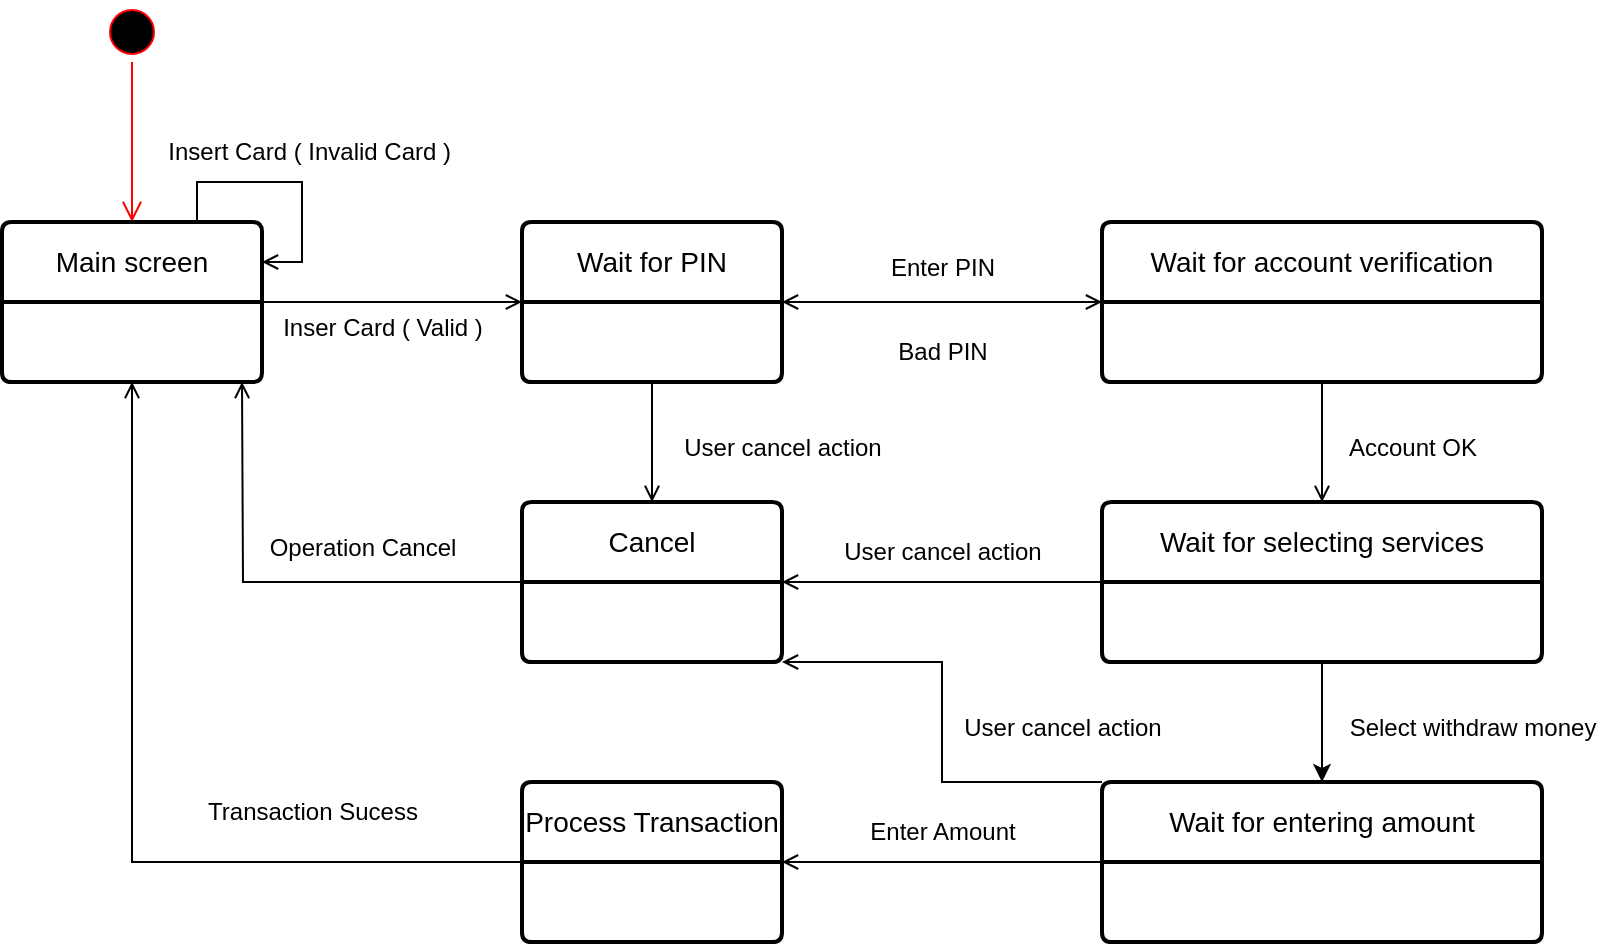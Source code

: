 <mxfile version="28.2.3">
  <diagram name="Page-1" id="-6pM2tXbxNIwOpijwXQx">
    <mxGraphModel dx="1244" dy="714" grid="1" gridSize="10" guides="1" tooltips="1" connect="1" arrows="1" fold="1" page="1" pageScale="1" pageWidth="850" pageHeight="1100" math="0" shadow="0">
      <root>
        <mxCell id="0" />
        <mxCell id="1" parent="0" />
        <mxCell id="qg7lr1xRJvm0EPIztxWO-1" value="" style="ellipse;html=1;shape=startState;fillColor=#000000;strokeColor=#ff0000;" parent="1" vertex="1">
          <mxGeometry x="120" y="80" width="30" height="30" as="geometry" />
        </mxCell>
        <mxCell id="qg7lr1xRJvm0EPIztxWO-2" value="" style="edgeStyle=orthogonalEdgeStyle;html=1;verticalAlign=bottom;endArrow=open;endSize=8;strokeColor=#ff0000;rounded=0;" parent="1" source="qg7lr1xRJvm0EPIztxWO-1" edge="1">
          <mxGeometry relative="1" as="geometry">
            <mxPoint x="135" y="190" as="targetPoint" />
          </mxGeometry>
        </mxCell>
        <mxCell id="qg7lr1xRJvm0EPIztxWO-13" style="edgeStyle=orthogonalEdgeStyle;rounded=0;orthogonalLoop=1;jettySize=auto;html=1;entryX=0;entryY=0.5;entryDx=0;entryDy=0;endArrow=open;endFill=0;" parent="1" source="qg7lr1xRJvm0EPIztxWO-3" target="qg7lr1xRJvm0EPIztxWO-7" edge="1">
          <mxGeometry relative="1" as="geometry" />
        </mxCell>
        <mxCell id="qg7lr1xRJvm0EPIztxWO-3" value="Main screen" style="swimlane;childLayout=stackLayout;horizontal=1;startSize=40;horizontalStack=0;rounded=1;fontSize=14;fontStyle=0;strokeWidth=2;resizeParent=0;resizeLast=1;shadow=0;dashed=0;align=center;arcSize=4;whiteSpace=wrap;html=1;" parent="1" vertex="1">
          <mxGeometry x="70" y="190" width="130" height="80" as="geometry" />
        </mxCell>
        <mxCell id="qg7lr1xRJvm0EPIztxWO-5" style="edgeStyle=orthogonalEdgeStyle;rounded=0;orthogonalLoop=1;jettySize=auto;html=1;entryX=0.75;entryY=0;entryDx=0;entryDy=0;startArrow=open;startFill=0;endArrow=none;endFill=0;exitX=1;exitY=0.25;exitDx=0;exitDy=0;" parent="1" source="qg7lr1xRJvm0EPIztxWO-3" target="qg7lr1xRJvm0EPIztxWO-3" edge="1">
          <mxGeometry relative="1" as="geometry">
            <Array as="points">
              <mxPoint x="220" y="210" />
              <mxPoint x="220" y="170" />
              <mxPoint x="168" y="170" />
            </Array>
          </mxGeometry>
        </mxCell>
        <mxCell id="qg7lr1xRJvm0EPIztxWO-6" value="Insert Card ( Invalid Card )&amp;nbsp;" style="text;html=1;align=center;verticalAlign=middle;resizable=0;points=[];autosize=1;strokeColor=none;fillColor=none;" parent="1" vertex="1">
          <mxGeometry x="140" y="140" width="170" height="30" as="geometry" />
        </mxCell>
        <mxCell id="qg7lr1xRJvm0EPIztxWO-15" style="edgeStyle=orthogonalEdgeStyle;rounded=0;orthogonalLoop=1;jettySize=auto;html=1;entryX=0;entryY=0.5;entryDx=0;entryDy=0;startArrow=open;startFill=0;endArrow=open;endFill=0;" parent="1" source="qg7lr1xRJvm0EPIztxWO-7" target="qg7lr1xRJvm0EPIztxWO-8" edge="1">
          <mxGeometry relative="1" as="geometry" />
        </mxCell>
        <mxCell id="qg7lr1xRJvm0EPIztxWO-24" style="edgeStyle=orthogonalEdgeStyle;rounded=0;orthogonalLoop=1;jettySize=auto;html=1;entryX=0.5;entryY=0;entryDx=0;entryDy=0;endArrow=open;endFill=0;" parent="1" source="qg7lr1xRJvm0EPIztxWO-7" target="qg7lr1xRJvm0EPIztxWO-11" edge="1">
          <mxGeometry relative="1" as="geometry" />
        </mxCell>
        <mxCell id="qg7lr1xRJvm0EPIztxWO-7" value="Wait for PIN" style="swimlane;childLayout=stackLayout;horizontal=1;startSize=40;horizontalStack=0;rounded=1;fontSize=14;fontStyle=0;strokeWidth=2;resizeParent=0;resizeLast=1;shadow=0;dashed=0;align=center;arcSize=4;whiteSpace=wrap;html=1;" parent="1" vertex="1">
          <mxGeometry x="330" y="190" width="130" height="80" as="geometry" />
        </mxCell>
        <mxCell id="qg7lr1xRJvm0EPIztxWO-18" style="edgeStyle=orthogonalEdgeStyle;rounded=0;orthogonalLoop=1;jettySize=auto;html=1;entryX=0.5;entryY=0;entryDx=0;entryDy=0;endArrow=open;endFill=0;" parent="1" source="qg7lr1xRJvm0EPIztxWO-8" target="qg7lr1xRJvm0EPIztxWO-9" edge="1">
          <mxGeometry relative="1" as="geometry" />
        </mxCell>
        <mxCell id="qg7lr1xRJvm0EPIztxWO-8" value="Wait for account verification" style="swimlane;childLayout=stackLayout;horizontal=1;startSize=40;horizontalStack=0;rounded=1;fontSize=14;fontStyle=0;strokeWidth=2;resizeParent=0;resizeLast=1;shadow=0;dashed=0;align=center;arcSize=4;whiteSpace=wrap;html=1;" parent="1" vertex="1">
          <mxGeometry x="620" y="190" width="220" height="80" as="geometry" />
        </mxCell>
        <mxCell id="qg7lr1xRJvm0EPIztxWO-20" style="edgeStyle=orthogonalEdgeStyle;rounded=0;orthogonalLoop=1;jettySize=auto;html=1;entryX=0.5;entryY=0;entryDx=0;entryDy=0;" parent="1" source="qg7lr1xRJvm0EPIztxWO-9" target="qg7lr1xRJvm0EPIztxWO-10" edge="1">
          <mxGeometry relative="1" as="geometry" />
        </mxCell>
        <mxCell id="qg7lr1xRJvm0EPIztxWO-25" style="edgeStyle=orthogonalEdgeStyle;rounded=0;orthogonalLoop=1;jettySize=auto;html=1;endArrow=open;endFill=0;" parent="1" source="qg7lr1xRJvm0EPIztxWO-9" target="qg7lr1xRJvm0EPIztxWO-11" edge="1">
          <mxGeometry relative="1" as="geometry" />
        </mxCell>
        <mxCell id="qg7lr1xRJvm0EPIztxWO-9" value="Wait for selecting services" style="swimlane;childLayout=stackLayout;horizontal=1;startSize=40;horizontalStack=0;rounded=1;fontSize=14;fontStyle=0;strokeWidth=2;resizeParent=0;resizeLast=1;shadow=0;dashed=0;align=center;arcSize=4;whiteSpace=wrap;html=1;" parent="1" vertex="1">
          <mxGeometry x="620" y="330" width="220" height="80" as="geometry" />
        </mxCell>
        <mxCell id="qg7lr1xRJvm0EPIztxWO-22" style="edgeStyle=orthogonalEdgeStyle;rounded=0;orthogonalLoop=1;jettySize=auto;html=1;entryX=1;entryY=0.5;entryDx=0;entryDy=0;endArrow=open;endFill=0;" parent="1" source="qg7lr1xRJvm0EPIztxWO-10" target="qg7lr1xRJvm0EPIztxWO-12" edge="1">
          <mxGeometry relative="1" as="geometry" />
        </mxCell>
        <mxCell id="qg7lr1xRJvm0EPIztxWO-26" style="edgeStyle=orthogonalEdgeStyle;rounded=0;orthogonalLoop=1;jettySize=auto;html=1;entryX=1;entryY=1;entryDx=0;entryDy=0;endArrow=open;endFill=0;" parent="1" source="qg7lr1xRJvm0EPIztxWO-10" target="qg7lr1xRJvm0EPIztxWO-11" edge="1">
          <mxGeometry relative="1" as="geometry">
            <Array as="points">
              <mxPoint x="540" y="470" />
              <mxPoint x="540" y="410" />
            </Array>
          </mxGeometry>
        </mxCell>
        <mxCell id="qg7lr1xRJvm0EPIztxWO-10" value="Wait for entering amount" style="swimlane;childLayout=stackLayout;horizontal=1;startSize=40;horizontalStack=0;rounded=1;fontSize=14;fontStyle=0;strokeWidth=2;resizeParent=0;resizeLast=1;shadow=0;dashed=0;align=center;arcSize=4;whiteSpace=wrap;html=1;" parent="1" vertex="1">
          <mxGeometry x="620" y="470" width="220" height="80" as="geometry" />
        </mxCell>
        <mxCell id="qg7lr1xRJvm0EPIztxWO-30" style="edgeStyle=orthogonalEdgeStyle;rounded=0;orthogonalLoop=1;jettySize=auto;html=1;endArrow=open;endFill=0;" parent="1" source="qg7lr1xRJvm0EPIztxWO-11" edge="1">
          <mxGeometry relative="1" as="geometry">
            <mxPoint x="190" y="270" as="targetPoint" />
          </mxGeometry>
        </mxCell>
        <mxCell id="qg7lr1xRJvm0EPIztxWO-11" value="Cancel" style="swimlane;childLayout=stackLayout;horizontal=1;startSize=40;horizontalStack=0;rounded=1;fontSize=14;fontStyle=0;strokeWidth=2;resizeParent=0;resizeLast=1;shadow=0;dashed=0;align=center;arcSize=4;whiteSpace=wrap;html=1;" parent="1" vertex="1">
          <mxGeometry x="330" y="330" width="130" height="80" as="geometry" />
        </mxCell>
        <mxCell id="qg7lr1xRJvm0EPIztxWO-32" style="edgeStyle=orthogonalEdgeStyle;rounded=0;orthogonalLoop=1;jettySize=auto;html=1;entryX=0.5;entryY=1;entryDx=0;entryDy=0;endArrow=open;endFill=0;" parent="1" source="qg7lr1xRJvm0EPIztxWO-12" target="qg7lr1xRJvm0EPIztxWO-3" edge="1">
          <mxGeometry relative="1" as="geometry" />
        </mxCell>
        <mxCell id="qg7lr1xRJvm0EPIztxWO-12" value="Process Transaction" style="swimlane;childLayout=stackLayout;horizontal=1;startSize=40;horizontalStack=0;rounded=1;fontSize=14;fontStyle=0;strokeWidth=2;resizeParent=0;resizeLast=1;shadow=0;dashed=0;align=center;arcSize=4;whiteSpace=wrap;html=1;" parent="1" vertex="1">
          <mxGeometry x="330" y="470" width="130" height="80" as="geometry" />
        </mxCell>
        <mxCell id="qg7lr1xRJvm0EPIztxWO-14" value="Inser Card ( Valid )" style="text;html=1;align=center;verticalAlign=middle;resizable=0;points=[];autosize=1;strokeColor=none;fillColor=none;" parent="1" vertex="1">
          <mxGeometry x="200" y="228" width="120" height="30" as="geometry" />
        </mxCell>
        <mxCell id="qg7lr1xRJvm0EPIztxWO-16" value="Enter PIN" style="text;html=1;align=center;verticalAlign=middle;resizable=0;points=[];autosize=1;strokeColor=none;fillColor=none;" parent="1" vertex="1">
          <mxGeometry x="500" y="198" width="80" height="30" as="geometry" />
        </mxCell>
        <mxCell id="qg7lr1xRJvm0EPIztxWO-17" value="Bad PIN" style="text;html=1;align=center;verticalAlign=middle;resizable=0;points=[];autosize=1;strokeColor=none;fillColor=none;" parent="1" vertex="1">
          <mxGeometry x="505" y="240" width="70" height="30" as="geometry" />
        </mxCell>
        <mxCell id="qg7lr1xRJvm0EPIztxWO-19" value="Account OK" style="text;html=1;align=center;verticalAlign=middle;resizable=0;points=[];autosize=1;strokeColor=none;fillColor=none;" parent="1" vertex="1">
          <mxGeometry x="730" y="288" width="90" height="30" as="geometry" />
        </mxCell>
        <mxCell id="qg7lr1xRJvm0EPIztxWO-21" value="Select withdraw money" style="text;html=1;align=center;verticalAlign=middle;resizable=0;points=[];autosize=1;strokeColor=none;fillColor=none;" parent="1" vertex="1">
          <mxGeometry x="730" y="428" width="150" height="30" as="geometry" />
        </mxCell>
        <mxCell id="qg7lr1xRJvm0EPIztxWO-23" value="Enter Amount" style="text;html=1;align=center;verticalAlign=middle;resizable=0;points=[];autosize=1;strokeColor=none;fillColor=none;" parent="1" vertex="1">
          <mxGeometry x="490" y="480" width="100" height="30" as="geometry" />
        </mxCell>
        <mxCell id="qg7lr1xRJvm0EPIztxWO-27" value="User cancel action" style="text;html=1;align=center;verticalAlign=middle;resizable=0;points=[];autosize=1;strokeColor=none;fillColor=none;" parent="1" vertex="1">
          <mxGeometry x="400" y="288" width="120" height="30" as="geometry" />
        </mxCell>
        <mxCell id="qg7lr1xRJvm0EPIztxWO-28" value="User cancel action" style="text;html=1;align=center;verticalAlign=middle;resizable=0;points=[];autosize=1;strokeColor=none;fillColor=none;" parent="1" vertex="1">
          <mxGeometry x="480" y="340" width="120" height="30" as="geometry" />
        </mxCell>
        <mxCell id="qg7lr1xRJvm0EPIztxWO-29" value="User cancel action" style="text;html=1;align=center;verticalAlign=middle;resizable=0;points=[];autosize=1;strokeColor=none;fillColor=none;" parent="1" vertex="1">
          <mxGeometry x="540" y="428" width="120" height="30" as="geometry" />
        </mxCell>
        <mxCell id="qg7lr1xRJvm0EPIztxWO-31" value="Operation Cancel" style="text;html=1;align=center;verticalAlign=middle;resizable=0;points=[];autosize=1;strokeColor=none;fillColor=none;" parent="1" vertex="1">
          <mxGeometry x="190" y="338" width="120" height="30" as="geometry" />
        </mxCell>
        <mxCell id="qg7lr1xRJvm0EPIztxWO-33" value="Transaction Sucess" style="text;html=1;align=center;verticalAlign=middle;resizable=0;points=[];autosize=1;strokeColor=none;fillColor=none;" parent="1" vertex="1">
          <mxGeometry x="160" y="470" width="130" height="30" as="geometry" />
        </mxCell>
      </root>
    </mxGraphModel>
  </diagram>
</mxfile>
